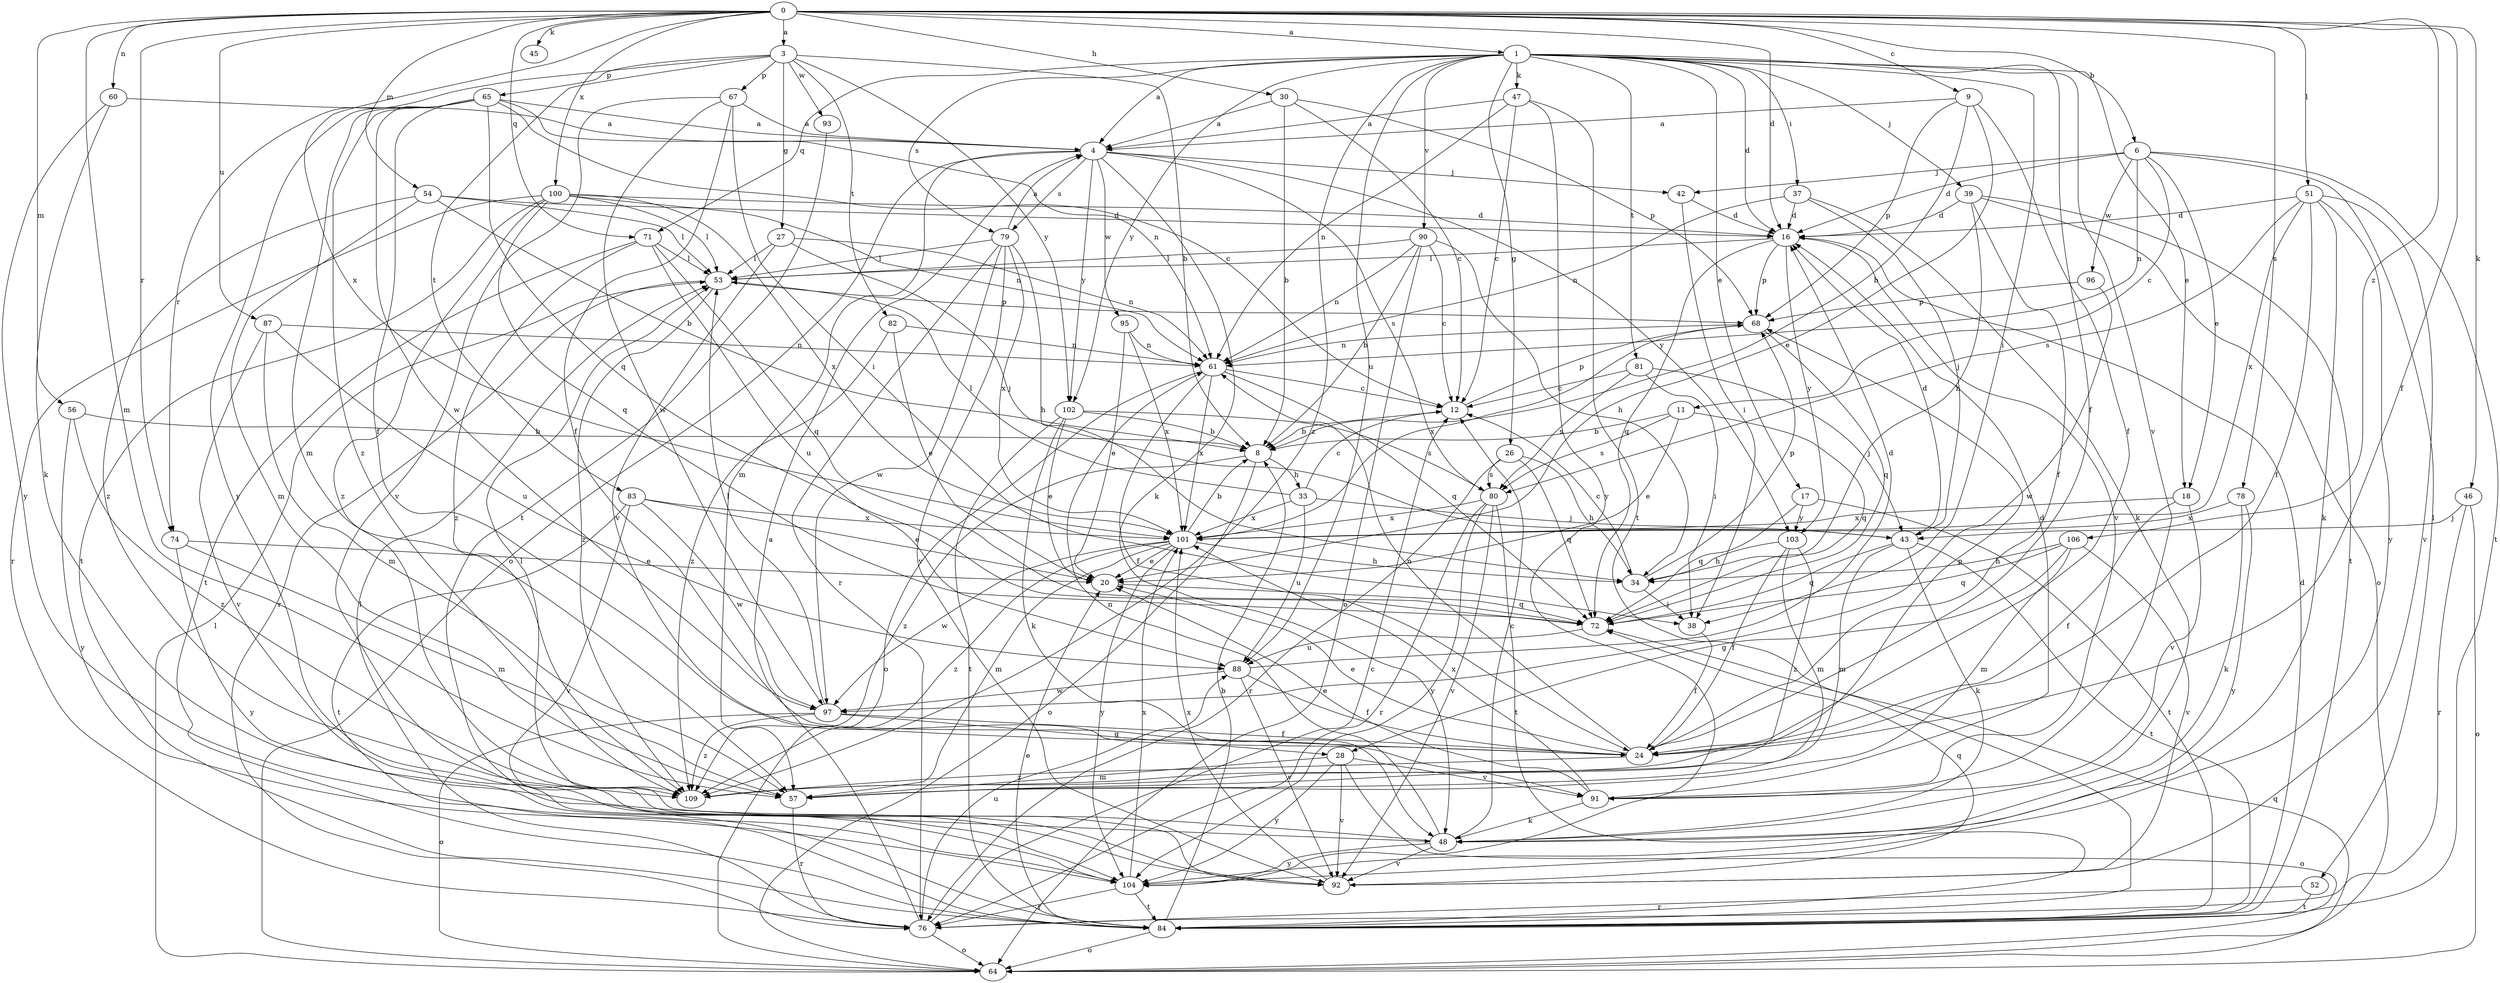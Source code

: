strict digraph  {
0;
1;
3;
4;
6;
8;
9;
11;
12;
16;
17;
18;
20;
24;
26;
27;
28;
30;
33;
34;
37;
38;
39;
42;
43;
45;
46;
47;
48;
51;
52;
53;
54;
56;
57;
60;
61;
64;
65;
67;
68;
71;
72;
74;
76;
78;
79;
80;
81;
82;
83;
84;
87;
88;
90;
91;
92;
93;
95;
96;
97;
100;
101;
102;
103;
104;
106;
109;
0 -> 1  [label=a];
0 -> 3  [label=a];
0 -> 6  [label=b];
0 -> 9  [label=c];
0 -> 16  [label=d];
0 -> 24  [label=f];
0 -> 30  [label=h];
0 -> 45  [label=k];
0 -> 46  [label=k];
0 -> 51  [label=l];
0 -> 54  [label=m];
0 -> 56  [label=m];
0 -> 57  [label=m];
0 -> 60  [label=n];
0 -> 71  [label=q];
0 -> 74  [label=r];
0 -> 78  [label=s];
0 -> 87  [label=u];
0 -> 100  [label=x];
0 -> 101  [label=x];
0 -> 106  [label=z];
1 -> 4  [label=a];
1 -> 16  [label=d];
1 -> 17  [label=e];
1 -> 18  [label=e];
1 -> 24  [label=f];
1 -> 26  [label=g];
1 -> 37  [label=i];
1 -> 38  [label=i];
1 -> 39  [label=j];
1 -> 47  [label=k];
1 -> 71  [label=q];
1 -> 79  [label=s];
1 -> 81  [label=t];
1 -> 88  [label=u];
1 -> 90  [label=v];
1 -> 91  [label=v];
1 -> 102  [label=y];
1 -> 109  [label=z];
3 -> 8  [label=b];
3 -> 27  [label=g];
3 -> 65  [label=p];
3 -> 67  [label=p];
3 -> 74  [label=r];
3 -> 82  [label=t];
3 -> 83  [label=t];
3 -> 93  [label=w];
3 -> 102  [label=y];
4 -> 42  [label=j];
4 -> 48  [label=k];
4 -> 57  [label=m];
4 -> 64  [label=o];
4 -> 79  [label=s];
4 -> 80  [label=s];
4 -> 95  [label=w];
4 -> 102  [label=y];
4 -> 103  [label=y];
6 -> 11  [label=c];
6 -> 16  [label=d];
6 -> 18  [label=e];
6 -> 42  [label=j];
6 -> 52  [label=l];
6 -> 61  [label=n];
6 -> 84  [label=t];
6 -> 96  [label=w];
8 -> 33  [label=h];
8 -> 64  [label=o];
8 -> 109  [label=z];
9 -> 4  [label=a];
9 -> 8  [label=b];
9 -> 20  [label=e];
9 -> 24  [label=f];
9 -> 68  [label=p];
11 -> 8  [label=b];
11 -> 20  [label=e];
11 -> 72  [label=q];
11 -> 80  [label=s];
12 -> 8  [label=b];
12 -> 68  [label=p];
16 -> 53  [label=l];
16 -> 68  [label=p];
16 -> 72  [label=q];
16 -> 91  [label=v];
16 -> 103  [label=y];
17 -> 72  [label=q];
17 -> 84  [label=t];
17 -> 103  [label=y];
18 -> 24  [label=f];
18 -> 91  [label=v];
18 -> 101  [label=x];
20 -> 72  [label=q];
24 -> 20  [label=e];
24 -> 61  [label=n];
24 -> 109  [label=z];
26 -> 34  [label=h];
26 -> 72  [label=q];
26 -> 76  [label=r];
26 -> 80  [label=s];
27 -> 43  [label=j];
27 -> 53  [label=l];
27 -> 61  [label=n];
27 -> 91  [label=v];
28 -> 57  [label=m];
28 -> 64  [label=o];
28 -> 91  [label=v];
28 -> 92  [label=v];
28 -> 104  [label=y];
30 -> 4  [label=a];
30 -> 8  [label=b];
30 -> 12  [label=c];
30 -> 68  [label=p];
33 -> 12  [label=c];
33 -> 43  [label=j];
33 -> 53  [label=l];
33 -> 88  [label=u];
33 -> 101  [label=x];
34 -> 12  [label=c];
34 -> 38  [label=i];
34 -> 68  [label=p];
37 -> 16  [label=d];
37 -> 43  [label=j];
37 -> 48  [label=k];
37 -> 61  [label=n];
38 -> 24  [label=f];
39 -> 16  [label=d];
39 -> 24  [label=f];
39 -> 34  [label=h];
39 -> 64  [label=o];
39 -> 84  [label=t];
42 -> 16  [label=d];
42 -> 38  [label=i];
43 -> 16  [label=d];
43 -> 48  [label=k];
43 -> 57  [label=m];
43 -> 72  [label=q];
43 -> 84  [label=t];
46 -> 43  [label=j];
46 -> 64  [label=o];
46 -> 76  [label=r];
47 -> 4  [label=a];
47 -> 12  [label=c];
47 -> 61  [label=n];
47 -> 84  [label=t];
47 -> 104  [label=y];
48 -> 12  [label=c];
48 -> 53  [label=l];
48 -> 61  [label=n];
48 -> 92  [label=v];
48 -> 104  [label=y];
51 -> 16  [label=d];
51 -> 24  [label=f];
51 -> 48  [label=k];
51 -> 80  [label=s];
51 -> 92  [label=v];
51 -> 101  [label=x];
51 -> 104  [label=y];
52 -> 76  [label=r];
52 -> 84  [label=t];
53 -> 68  [label=p];
53 -> 76  [label=r];
53 -> 109  [label=z];
54 -> 8  [label=b];
54 -> 16  [label=d];
54 -> 53  [label=l];
54 -> 57  [label=m];
54 -> 109  [label=z];
56 -> 8  [label=b];
56 -> 104  [label=y];
56 -> 109  [label=z];
57 -> 76  [label=r];
60 -> 4  [label=a];
60 -> 48  [label=k];
60 -> 104  [label=y];
61 -> 12  [label=c];
61 -> 24  [label=f];
61 -> 64  [label=o];
61 -> 72  [label=q];
61 -> 101  [label=x];
64 -> 53  [label=l];
64 -> 72  [label=q];
65 -> 4  [label=a];
65 -> 12  [label=c];
65 -> 24  [label=f];
65 -> 57  [label=m];
65 -> 61  [label=n];
65 -> 72  [label=q];
65 -> 97  [label=w];
65 -> 104  [label=y];
65 -> 109  [label=z];
67 -> 4  [label=a];
67 -> 24  [label=f];
67 -> 38  [label=i];
67 -> 92  [label=v];
67 -> 97  [label=w];
68 -> 61  [label=n];
68 -> 72  [label=q];
68 -> 101  [label=x];
71 -> 53  [label=l];
71 -> 72  [label=q];
71 -> 84  [label=t];
71 -> 88  [label=u];
71 -> 109  [label=z];
72 -> 88  [label=u];
74 -> 20  [label=e];
74 -> 57  [label=m];
74 -> 104  [label=y];
76 -> 4  [label=a];
76 -> 12  [label=c];
76 -> 53  [label=l];
76 -> 64  [label=o];
76 -> 88  [label=u];
78 -> 48  [label=k];
78 -> 101  [label=x];
78 -> 104  [label=y];
79 -> 4  [label=a];
79 -> 34  [label=h];
79 -> 53  [label=l];
79 -> 76  [label=r];
79 -> 92  [label=v];
79 -> 97  [label=w];
79 -> 101  [label=x];
80 -> 76  [label=r];
80 -> 84  [label=t];
80 -> 92  [label=v];
80 -> 101  [label=x];
80 -> 104  [label=y];
81 -> 12  [label=c];
81 -> 38  [label=i];
81 -> 43  [label=j];
81 -> 80  [label=s];
82 -> 20  [label=e];
82 -> 61  [label=n];
82 -> 109  [label=z];
83 -> 20  [label=e];
83 -> 84  [label=t];
83 -> 92  [label=v];
83 -> 97  [label=w];
83 -> 101  [label=x];
84 -> 8  [label=b];
84 -> 16  [label=d];
84 -> 20  [label=e];
84 -> 64  [label=o];
87 -> 57  [label=m];
87 -> 61  [label=n];
87 -> 88  [label=u];
87 -> 92  [label=v];
88 -> 16  [label=d];
88 -> 24  [label=f];
88 -> 92  [label=v];
88 -> 97  [label=w];
90 -> 8  [label=b];
90 -> 12  [label=c];
90 -> 34  [label=h];
90 -> 53  [label=l];
90 -> 61  [label=n];
90 -> 64  [label=o];
91 -> 16  [label=d];
91 -> 20  [label=e];
91 -> 48  [label=k];
91 -> 101  [label=x];
92 -> 72  [label=q];
92 -> 101  [label=x];
93 -> 84  [label=t];
95 -> 20  [label=e];
95 -> 61  [label=n];
95 -> 101  [label=x];
96 -> 68  [label=p];
96 -> 97  [label=w];
97 -> 24  [label=f];
97 -> 28  [label=g];
97 -> 53  [label=l];
97 -> 64  [label=o];
97 -> 109  [label=z];
100 -> 16  [label=d];
100 -> 53  [label=l];
100 -> 61  [label=n];
100 -> 72  [label=q];
100 -> 76  [label=r];
100 -> 84  [label=t];
100 -> 101  [label=x];
100 -> 109  [label=z];
101 -> 8  [label=b];
101 -> 20  [label=e];
101 -> 34  [label=h];
101 -> 57  [label=m];
101 -> 97  [label=w];
101 -> 104  [label=y];
101 -> 109  [label=z];
102 -> 8  [label=b];
102 -> 20  [label=e];
102 -> 48  [label=k];
102 -> 80  [label=s];
102 -> 84  [label=t];
103 -> 24  [label=f];
103 -> 34  [label=h];
103 -> 57  [label=m];
103 -> 109  [label=z];
104 -> 76  [label=r];
104 -> 84  [label=t];
104 -> 101  [label=x];
106 -> 28  [label=g];
106 -> 34  [label=h];
106 -> 57  [label=m];
106 -> 72  [label=q];
106 -> 92  [label=v];
109 -> 68  [label=p];
}
